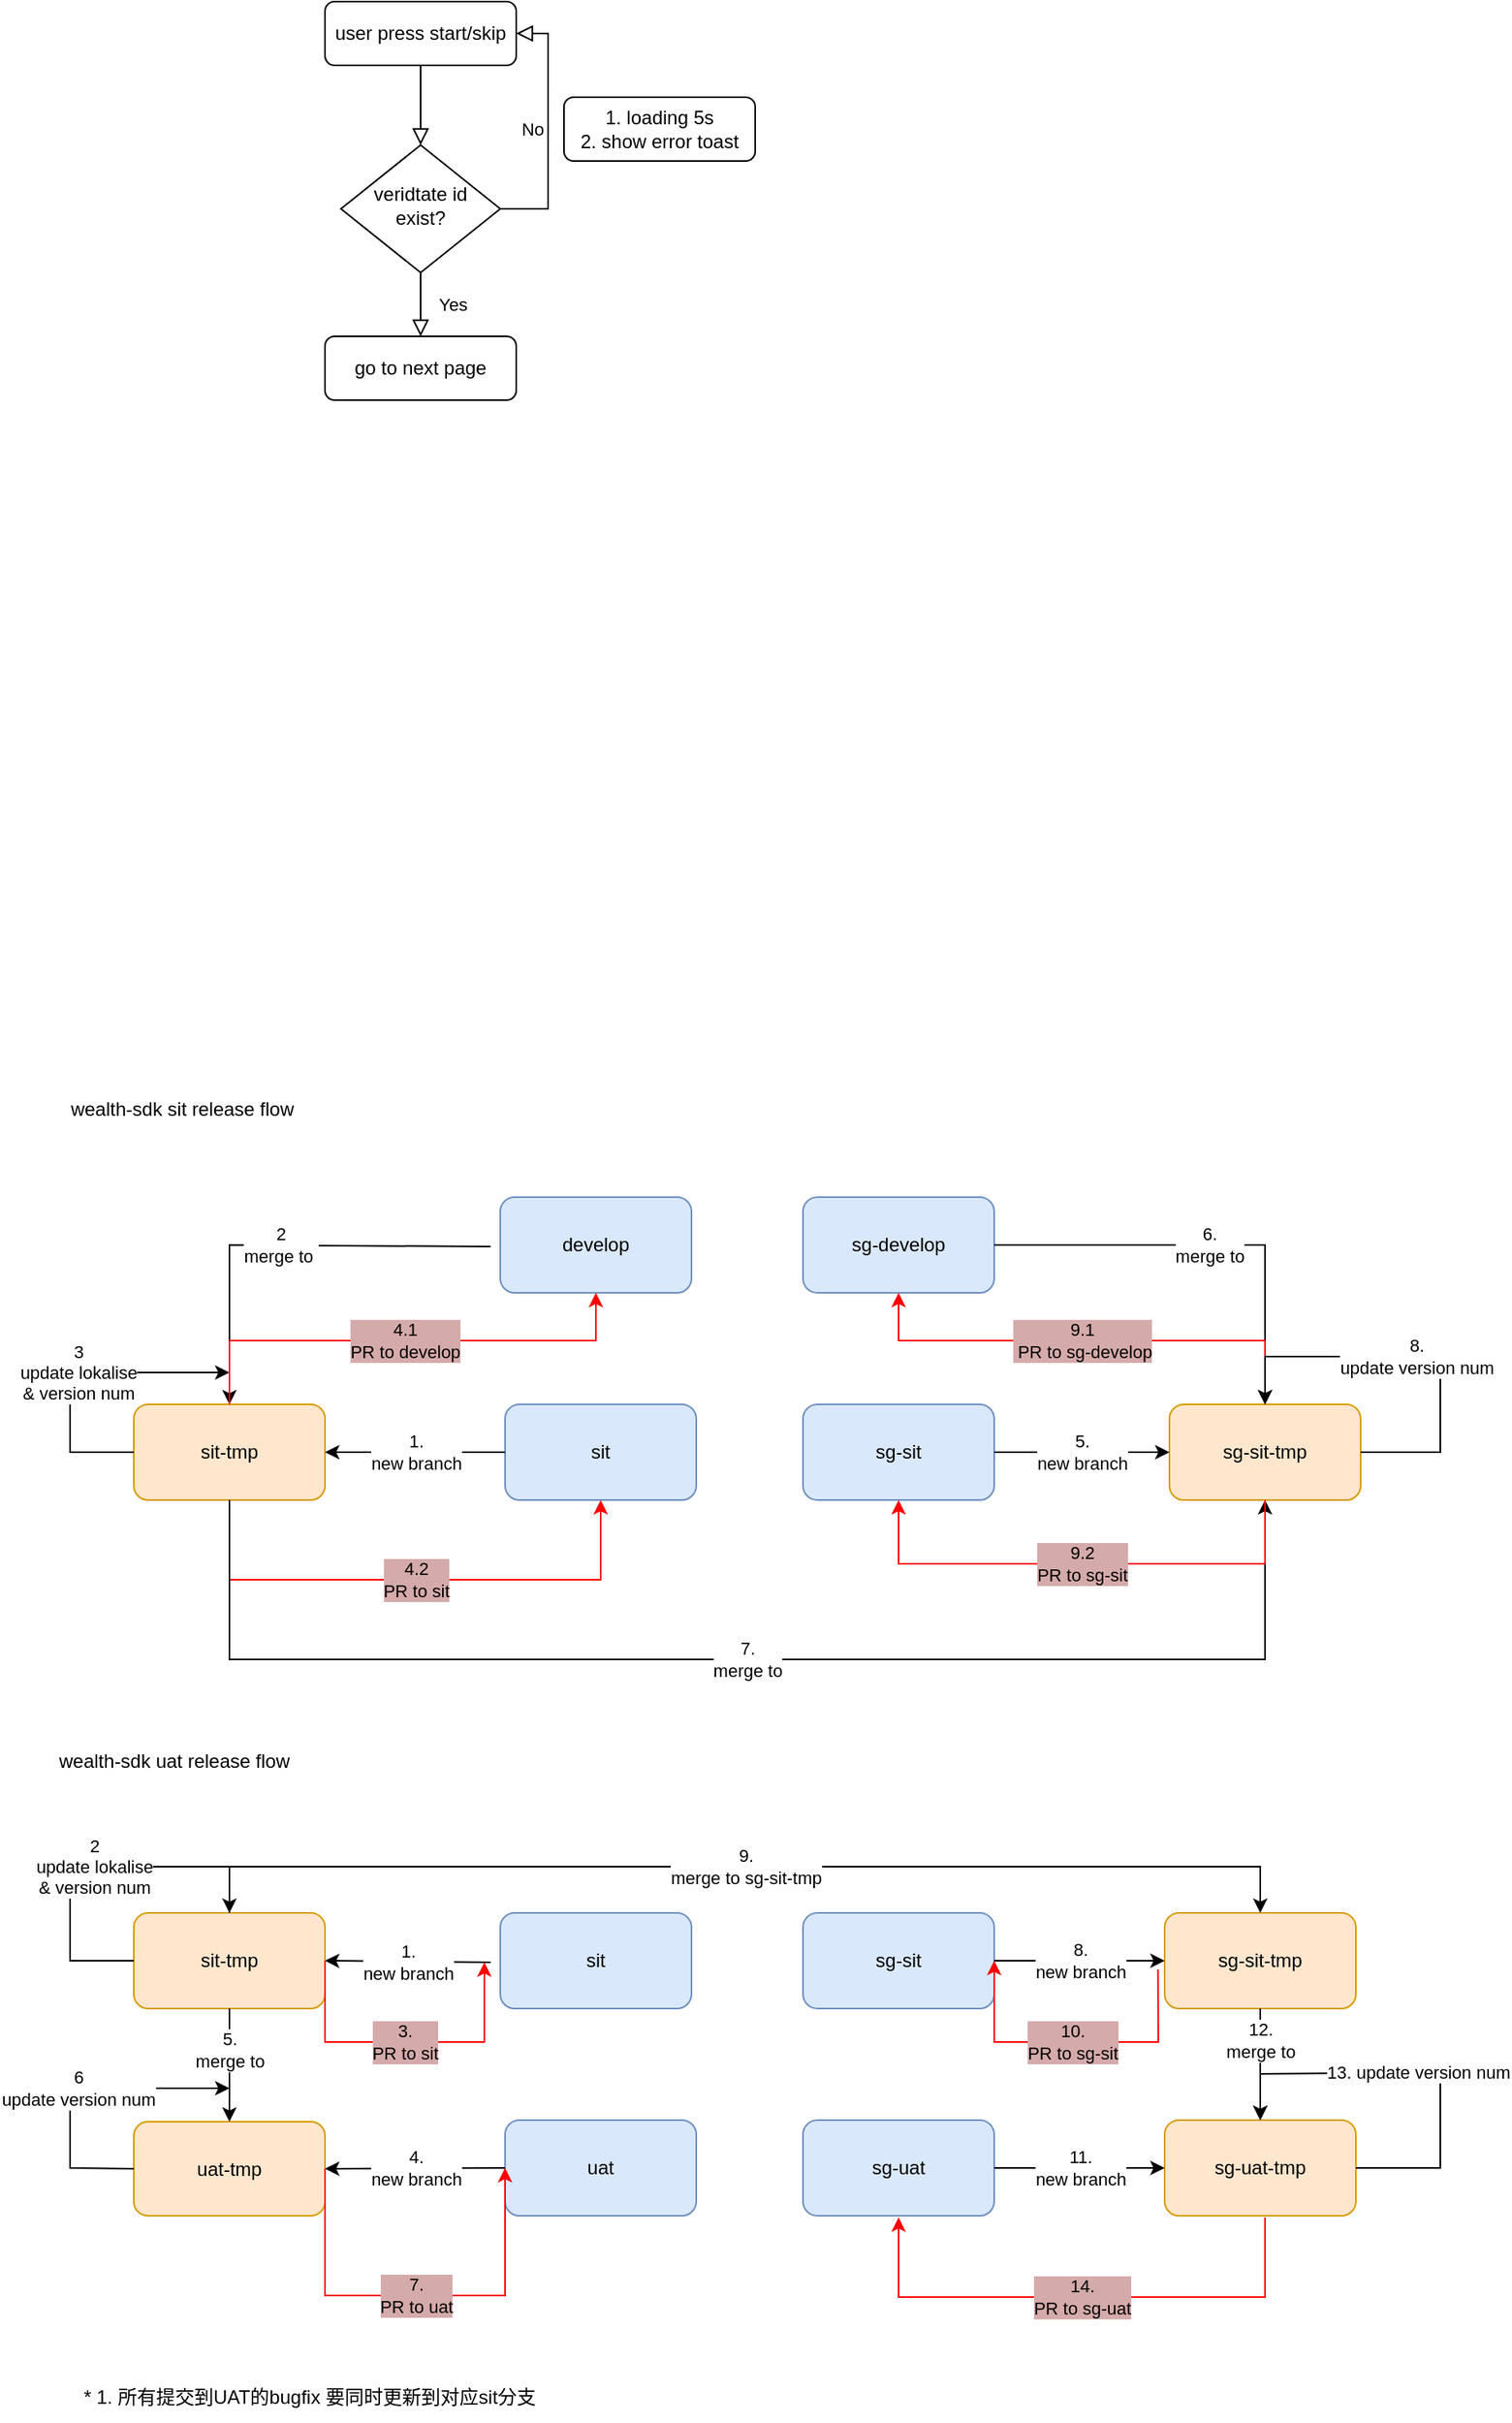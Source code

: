 <mxfile version="21.3.8" type="github">
  <diagram id="C5RBs43oDa-KdzZeNtuy" name="Page-1">
    <mxGraphModel dx="2448" dy="943" grid="1" gridSize="10" guides="1" tooltips="1" connect="1" arrows="1" fold="1" page="1" pageScale="1" pageWidth="827" pageHeight="1169" math="0" shadow="0">
      <root>
        <mxCell id="WIyWlLk6GJQsqaUBKTNV-0" />
        <mxCell id="WIyWlLk6GJQsqaUBKTNV-1" parent="WIyWlLk6GJQsqaUBKTNV-0" />
        <mxCell id="WIyWlLk6GJQsqaUBKTNV-2" value="" style="rounded=0;html=1;jettySize=auto;orthogonalLoop=1;fontSize=11;endArrow=block;endFill=0;endSize=8;strokeWidth=1;shadow=0;labelBackgroundColor=none;edgeStyle=orthogonalEdgeStyle;" parent="WIyWlLk6GJQsqaUBKTNV-1" source="WIyWlLk6GJQsqaUBKTNV-3" target="WIyWlLk6GJQsqaUBKTNV-6" edge="1">
          <mxGeometry relative="1" as="geometry" />
        </mxCell>
        <mxCell id="WIyWlLk6GJQsqaUBKTNV-3" value="user press start/skip" style="rounded=1;whiteSpace=wrap;html=1;fontSize=12;glass=0;strokeWidth=1;shadow=0;" parent="WIyWlLk6GJQsqaUBKTNV-1" vertex="1">
          <mxGeometry x="160" y="80" width="120" height="40" as="geometry" />
        </mxCell>
        <mxCell id="WIyWlLk6GJQsqaUBKTNV-4" value="Yes" style="rounded=0;html=1;jettySize=auto;orthogonalLoop=1;fontSize=11;endArrow=block;endFill=0;endSize=8;strokeWidth=1;shadow=0;labelBackgroundColor=none;edgeStyle=orthogonalEdgeStyle;" parent="WIyWlLk6GJQsqaUBKTNV-1" edge="1">
          <mxGeometry y="20" relative="1" as="geometry">
            <mxPoint as="offset" />
            <mxPoint x="220" y="250" as="sourcePoint" />
            <mxPoint x="220" y="290" as="targetPoint" />
            <Array as="points">
              <mxPoint x="220" y="270" />
              <mxPoint x="220" y="270" />
            </Array>
          </mxGeometry>
        </mxCell>
        <mxCell id="WIyWlLk6GJQsqaUBKTNV-5" value="No" style="edgeStyle=orthogonalEdgeStyle;rounded=0;html=1;jettySize=auto;orthogonalLoop=1;fontSize=11;endArrow=block;endFill=0;endSize=8;strokeWidth=1;shadow=0;labelBackgroundColor=none;entryX=1;entryY=0.5;entryDx=0;entryDy=0;" parent="WIyWlLk6GJQsqaUBKTNV-1" source="WIyWlLk6GJQsqaUBKTNV-6" target="WIyWlLk6GJQsqaUBKTNV-3" edge="1">
          <mxGeometry y="10" relative="1" as="geometry">
            <mxPoint as="offset" />
            <mxPoint x="330" y="90" as="targetPoint" />
            <Array as="points">
              <mxPoint x="300" y="210" />
              <mxPoint x="300" y="100" />
            </Array>
          </mxGeometry>
        </mxCell>
        <mxCell id="WIyWlLk6GJQsqaUBKTNV-6" value="veridtate id exist?" style="rhombus;whiteSpace=wrap;html=1;shadow=0;fontFamily=Helvetica;fontSize=12;align=center;strokeWidth=1;spacing=6;spacingTop=-4;" parent="WIyWlLk6GJQsqaUBKTNV-1" vertex="1">
          <mxGeometry x="170" y="170" width="100" height="80" as="geometry" />
        </mxCell>
        <mxCell id="WIyWlLk6GJQsqaUBKTNV-7" value="1. loading 5s&lt;br&gt;2. show error toast" style="rounded=1;whiteSpace=wrap;html=1;fontSize=12;glass=0;strokeWidth=1;shadow=0;" parent="WIyWlLk6GJQsqaUBKTNV-1" vertex="1">
          <mxGeometry x="310" y="140" width="120" height="40" as="geometry" />
        </mxCell>
        <mxCell id="WIyWlLk6GJQsqaUBKTNV-11" value="go to next page" style="rounded=1;whiteSpace=wrap;html=1;fontSize=12;glass=0;strokeWidth=1;shadow=0;" parent="WIyWlLk6GJQsqaUBKTNV-1" vertex="1">
          <mxGeometry x="160" y="290" width="120" height="40" as="geometry" />
        </mxCell>
        <mxCell id="10_Lg96hf6qFXdTvXQzm-44" value="develop" style="rounded=1;whiteSpace=wrap;html=1;fillColor=#dae8fc;strokeColor=#6c8ebf;" vertex="1" parent="WIyWlLk6GJQsqaUBKTNV-1">
          <mxGeometry x="270" y="830" width="120" height="60" as="geometry" />
        </mxCell>
        <mxCell id="10_Lg96hf6qFXdTvXQzm-46" value="sit" style="rounded=1;whiteSpace=wrap;html=1;fillColor=#dae8fc;strokeColor=#6c8ebf;" vertex="1" parent="WIyWlLk6GJQsqaUBKTNV-1">
          <mxGeometry x="273" y="960" width="120" height="60" as="geometry" />
        </mxCell>
        <mxCell id="10_Lg96hf6qFXdTvXQzm-48" value="sg-develop" style="rounded=1;whiteSpace=wrap;html=1;fillColor=#dae8fc;strokeColor=#6c8ebf;" vertex="1" parent="WIyWlLk6GJQsqaUBKTNV-1">
          <mxGeometry x="460" y="830" width="120" height="60" as="geometry" />
        </mxCell>
        <mxCell id="10_Lg96hf6qFXdTvXQzm-50" value="sg-sit" style="rounded=1;whiteSpace=wrap;html=1;fillColor=#dae8fc;strokeColor=#6c8ebf;" vertex="1" parent="WIyWlLk6GJQsqaUBKTNV-1">
          <mxGeometry x="460" y="960" width="120" height="60" as="geometry" />
        </mxCell>
        <mxCell id="10_Lg96hf6qFXdTvXQzm-54" value="sit-tmp" style="rounded=1;whiteSpace=wrap;html=1;fillColor=#ffe6cc;strokeColor=#d79b00;" vertex="1" parent="WIyWlLk6GJQsqaUBKTNV-1">
          <mxGeometry x="40" y="960" width="120" height="60" as="geometry" />
        </mxCell>
        <mxCell id="10_Lg96hf6qFXdTvXQzm-57" value="sg-sit-tmp" style="rounded=1;whiteSpace=wrap;html=1;fillColor=#ffe6cc;strokeColor=#d79b00;" vertex="1" parent="WIyWlLk6GJQsqaUBKTNV-1">
          <mxGeometry x="690" y="960" width="120" height="60" as="geometry" />
        </mxCell>
        <mxCell id="10_Lg96hf6qFXdTvXQzm-61" value="" style="endArrow=classic;html=1;rounded=0;entryX=1;entryY=0.5;entryDx=0;entryDy=0;exitX=0;exitY=0.5;exitDx=0;exitDy=0;" edge="1" parent="WIyWlLk6GJQsqaUBKTNV-1" source="10_Lg96hf6qFXdTvXQzm-46" target="10_Lg96hf6qFXdTvXQzm-54">
          <mxGeometry relative="1" as="geometry">
            <mxPoint x="360" y="960" as="sourcePoint" />
            <mxPoint x="460" y="960" as="targetPoint" />
          </mxGeometry>
        </mxCell>
        <mxCell id="10_Lg96hf6qFXdTvXQzm-62" value="1. &lt;br&gt;new branch" style="edgeLabel;resizable=0;html=1;align=center;verticalAlign=middle;" connectable="0" vertex="1" parent="10_Lg96hf6qFXdTvXQzm-61">
          <mxGeometry relative="1" as="geometry" />
        </mxCell>
        <mxCell id="10_Lg96hf6qFXdTvXQzm-63" value="" style="endArrow=classic;html=1;rounded=0;entryX=0.5;entryY=0;entryDx=0;entryDy=0;exitX=-0.05;exitY=0.517;exitDx=0;exitDy=0;exitPerimeter=0;" edge="1" parent="WIyWlLk6GJQsqaUBKTNV-1" source="10_Lg96hf6qFXdTvXQzm-44" target="10_Lg96hf6qFXdTvXQzm-54">
          <mxGeometry relative="1" as="geometry">
            <mxPoint x="360" y="960" as="sourcePoint" />
            <mxPoint x="460" y="960" as="targetPoint" />
            <Array as="points">
              <mxPoint x="100" y="860" />
            </Array>
          </mxGeometry>
        </mxCell>
        <mxCell id="10_Lg96hf6qFXdTvXQzm-64" value="2 &lt;br&gt;merge to&amp;nbsp;" style="edgeLabel;resizable=0;html=1;align=center;verticalAlign=middle;" connectable="0" vertex="1" parent="10_Lg96hf6qFXdTvXQzm-63">
          <mxGeometry relative="1" as="geometry" />
        </mxCell>
        <mxCell id="10_Lg96hf6qFXdTvXQzm-65" value="" style="endArrow=classic;html=1;rounded=0;exitX=0;exitY=0.5;exitDx=0;exitDy=0;" edge="1" parent="WIyWlLk6GJQsqaUBKTNV-1" source="10_Lg96hf6qFXdTvXQzm-54">
          <mxGeometry relative="1" as="geometry">
            <mxPoint x="360" y="960" as="sourcePoint" />
            <mxPoint x="100" y="940" as="targetPoint" />
            <Array as="points">
              <mxPoint y="990" />
              <mxPoint y="940" />
            </Array>
          </mxGeometry>
        </mxCell>
        <mxCell id="10_Lg96hf6qFXdTvXQzm-66" value="3 &lt;br&gt;update lokalise&lt;br&gt;&amp;amp; version num" style="edgeLabel;resizable=0;html=1;align=center;verticalAlign=middle;" connectable="0" vertex="1" parent="10_Lg96hf6qFXdTvXQzm-65">
          <mxGeometry relative="1" as="geometry" />
        </mxCell>
        <mxCell id="10_Lg96hf6qFXdTvXQzm-67" value="" style="endArrow=classic;html=1;rounded=0;exitX=0.5;exitY=1;exitDx=0;exitDy=0;entryX=0.5;entryY=1;entryDx=0;entryDy=0;strokeColor=#FF0000;" edge="1" parent="WIyWlLk6GJQsqaUBKTNV-1" source="10_Lg96hf6qFXdTvXQzm-54" target="10_Lg96hf6qFXdTvXQzm-46">
          <mxGeometry relative="1" as="geometry">
            <mxPoint x="360" y="960" as="sourcePoint" />
            <mxPoint x="460" y="960" as="targetPoint" />
            <Array as="points">
              <mxPoint x="100" y="1070" />
              <mxPoint x="200" y="1070" />
              <mxPoint x="333" y="1070" />
            </Array>
          </mxGeometry>
        </mxCell>
        <mxCell id="10_Lg96hf6qFXdTvXQzm-68" value="4.2 &lt;br&gt;PR to sit" style="edgeLabel;resizable=0;html=1;align=center;verticalAlign=middle;labelBackgroundColor=#d5aaaa;" connectable="0" vertex="1" parent="10_Lg96hf6qFXdTvXQzm-67">
          <mxGeometry relative="1" as="geometry" />
        </mxCell>
        <mxCell id="10_Lg96hf6qFXdTvXQzm-69" value="" style="endArrow=classic;html=1;rounded=0;entryX=0.5;entryY=1;entryDx=0;entryDy=0;exitX=0.5;exitY=0;exitDx=0;exitDy=0;strokeColor=#FF0000;" edge="1" parent="WIyWlLk6GJQsqaUBKTNV-1" source="10_Lg96hf6qFXdTvXQzm-54" target="10_Lg96hf6qFXdTvXQzm-44">
          <mxGeometry relative="1" as="geometry">
            <mxPoint x="360" y="960" as="sourcePoint" />
            <mxPoint x="460" y="960" as="targetPoint" />
            <Array as="points">
              <mxPoint x="100" y="920" />
              <mxPoint x="330" y="920" />
            </Array>
          </mxGeometry>
        </mxCell>
        <mxCell id="10_Lg96hf6qFXdTvXQzm-70" value="4.1 &lt;br&gt;PR to develop" style="edgeLabel;resizable=0;html=1;align=center;verticalAlign=middle;labelBackgroundColor=#d5aaaa;" connectable="0" vertex="1" parent="10_Lg96hf6qFXdTvXQzm-69">
          <mxGeometry relative="1" as="geometry" />
        </mxCell>
        <mxCell id="10_Lg96hf6qFXdTvXQzm-71" value="" style="endArrow=classic;html=1;rounded=0;exitX=0.5;exitY=1;exitDx=0;exitDy=0;entryX=0.5;entryY=1;entryDx=0;entryDy=0;" edge="1" parent="WIyWlLk6GJQsqaUBKTNV-1" source="10_Lg96hf6qFXdTvXQzm-54" target="10_Lg96hf6qFXdTvXQzm-57">
          <mxGeometry relative="1" as="geometry">
            <mxPoint x="360" y="960" as="sourcePoint" />
            <mxPoint x="460" y="960" as="targetPoint" />
            <Array as="points">
              <mxPoint x="100" y="1120" />
              <mxPoint x="420" y="1120" />
              <mxPoint x="750" y="1120" />
            </Array>
          </mxGeometry>
        </mxCell>
        <mxCell id="10_Lg96hf6qFXdTvXQzm-72" value="7. &lt;br&gt;merge to" style="edgeLabel;resizable=0;html=1;align=center;verticalAlign=middle;" connectable="0" vertex="1" parent="10_Lg96hf6qFXdTvXQzm-71">
          <mxGeometry relative="1" as="geometry" />
        </mxCell>
        <mxCell id="10_Lg96hf6qFXdTvXQzm-73" value="" style="endArrow=classic;html=1;rounded=0;entryX=0;entryY=0.5;entryDx=0;entryDy=0;exitX=1;exitY=0.5;exitDx=0;exitDy=0;" edge="1" parent="WIyWlLk6GJQsqaUBKTNV-1" source="10_Lg96hf6qFXdTvXQzm-50" target="10_Lg96hf6qFXdTvXQzm-57">
          <mxGeometry relative="1" as="geometry">
            <mxPoint x="360" y="960" as="sourcePoint" />
            <mxPoint x="460" y="960" as="targetPoint" />
          </mxGeometry>
        </mxCell>
        <mxCell id="10_Lg96hf6qFXdTvXQzm-74" value="5. &lt;br&gt;new branch" style="edgeLabel;resizable=0;html=1;align=center;verticalAlign=middle;" connectable="0" vertex="1" parent="10_Lg96hf6qFXdTvXQzm-73">
          <mxGeometry relative="1" as="geometry" />
        </mxCell>
        <mxCell id="10_Lg96hf6qFXdTvXQzm-75" value="" style="endArrow=classic;html=1;rounded=0;exitX=1;exitY=0.5;exitDx=0;exitDy=0;" edge="1" parent="WIyWlLk6GJQsqaUBKTNV-1" source="10_Lg96hf6qFXdTvXQzm-48">
          <mxGeometry relative="1" as="geometry">
            <mxPoint x="360" y="960" as="sourcePoint" />
            <mxPoint x="750" y="960" as="targetPoint" />
            <Array as="points">
              <mxPoint x="750" y="860" />
            </Array>
          </mxGeometry>
        </mxCell>
        <mxCell id="10_Lg96hf6qFXdTvXQzm-76" value="6. &lt;br&gt;merge to" style="edgeLabel;resizable=0;html=1;align=center;verticalAlign=middle;" connectable="0" vertex="1" parent="10_Lg96hf6qFXdTvXQzm-75">
          <mxGeometry relative="1" as="geometry" />
        </mxCell>
        <mxCell id="10_Lg96hf6qFXdTvXQzm-77" value="" style="endArrow=classic;html=1;rounded=0;entryX=0.5;entryY=1;entryDx=0;entryDy=0;strokeColor=#FF0000;" edge="1" parent="WIyWlLk6GJQsqaUBKTNV-1" target="10_Lg96hf6qFXdTvXQzm-48">
          <mxGeometry relative="1" as="geometry">
            <mxPoint x="750" y="950" as="sourcePoint" />
            <mxPoint x="460" y="970" as="targetPoint" />
            <Array as="points">
              <mxPoint x="750" y="920" />
              <mxPoint x="520" y="920" />
            </Array>
          </mxGeometry>
        </mxCell>
        <mxCell id="10_Lg96hf6qFXdTvXQzm-78" value="9.1&lt;br&gt;&amp;nbsp;PR to sg-develop" style="edgeLabel;resizable=0;html=1;align=center;verticalAlign=middle;labelBackgroundColor=#d5aaaa;" connectable="0" vertex="1" parent="10_Lg96hf6qFXdTvXQzm-77">
          <mxGeometry relative="1" as="geometry" />
        </mxCell>
        <mxCell id="10_Lg96hf6qFXdTvXQzm-79" value="" style="endArrow=classic;html=1;rounded=0;strokeColor=#FF0000;exitX=0.5;exitY=1;exitDx=0;exitDy=0;entryX=0.5;entryY=1;entryDx=0;entryDy=0;" edge="1" parent="WIyWlLk6GJQsqaUBKTNV-1" source="10_Lg96hf6qFXdTvXQzm-57" target="10_Lg96hf6qFXdTvXQzm-50">
          <mxGeometry relative="1" as="geometry">
            <mxPoint x="520" y="1090" as="sourcePoint" />
            <mxPoint x="700" y="1090" as="targetPoint" />
            <Array as="points">
              <mxPoint x="750" y="1060" />
              <mxPoint x="650" y="1060" />
              <mxPoint x="520" y="1060" />
            </Array>
          </mxGeometry>
        </mxCell>
        <mxCell id="10_Lg96hf6qFXdTvXQzm-80" value="9.2 &lt;br&gt;PR to sg-sit" style="edgeLabel;resizable=0;html=1;align=center;verticalAlign=middle;labelBackgroundColor=#d5aaaa;" connectable="0" vertex="1" parent="10_Lg96hf6qFXdTvXQzm-79">
          <mxGeometry relative="1" as="geometry" />
        </mxCell>
        <mxCell id="10_Lg96hf6qFXdTvXQzm-81" value="" style="endArrow=classic;html=1;rounded=0;entryX=0.5;entryY=0;entryDx=0;entryDy=0;exitX=1;exitY=0.5;exitDx=0;exitDy=0;" edge="1" parent="WIyWlLk6GJQsqaUBKTNV-1" source="10_Lg96hf6qFXdTvXQzm-57" target="10_Lg96hf6qFXdTvXQzm-57">
          <mxGeometry relative="1" as="geometry">
            <mxPoint x="360" y="1020" as="sourcePoint" />
            <mxPoint x="460" y="1020" as="targetPoint" />
            <Array as="points">
              <mxPoint x="860" y="990" />
              <mxPoint x="860" y="930" />
              <mxPoint x="750" y="930" />
            </Array>
          </mxGeometry>
        </mxCell>
        <mxCell id="10_Lg96hf6qFXdTvXQzm-82" value="8. &lt;br&gt;update version num" style="edgeLabel;resizable=0;html=1;align=center;verticalAlign=middle;" connectable="0" vertex="1" parent="10_Lg96hf6qFXdTvXQzm-81">
          <mxGeometry relative="1" as="geometry" />
        </mxCell>
        <mxCell id="10_Lg96hf6qFXdTvXQzm-83" value="wealth-sdk sit release flow" style="text;html=1;align=center;verticalAlign=middle;resizable=0;points=[];autosize=1;strokeColor=none;fillColor=none;" vertex="1" parent="WIyWlLk6GJQsqaUBKTNV-1">
          <mxGeometry x="-10" y="760" width="160" height="30" as="geometry" />
        </mxCell>
        <mxCell id="10_Lg96hf6qFXdTvXQzm-107" value="sit" style="rounded=1;whiteSpace=wrap;html=1;fillColor=#dae8fc;strokeColor=#6c8ebf;" vertex="1" parent="WIyWlLk6GJQsqaUBKTNV-1">
          <mxGeometry x="270" y="1279" width="120" height="60" as="geometry" />
        </mxCell>
        <mxCell id="10_Lg96hf6qFXdTvXQzm-108" value="uat" style="rounded=1;whiteSpace=wrap;html=1;fillColor=#dae8fc;strokeColor=#6c8ebf;" vertex="1" parent="WIyWlLk6GJQsqaUBKTNV-1">
          <mxGeometry x="273" y="1409" width="120" height="60" as="geometry" />
        </mxCell>
        <mxCell id="10_Lg96hf6qFXdTvXQzm-109" value="sg-sit" style="rounded=1;whiteSpace=wrap;html=1;fillColor=#dae8fc;strokeColor=#6c8ebf;" vertex="1" parent="WIyWlLk6GJQsqaUBKTNV-1">
          <mxGeometry x="460" y="1279" width="120" height="60" as="geometry" />
        </mxCell>
        <mxCell id="10_Lg96hf6qFXdTvXQzm-110" value="sg-uat" style="rounded=1;whiteSpace=wrap;html=1;fillColor=#dae8fc;strokeColor=#6c8ebf;" vertex="1" parent="WIyWlLk6GJQsqaUBKTNV-1">
          <mxGeometry x="460" y="1409" width="120" height="60" as="geometry" />
        </mxCell>
        <mxCell id="10_Lg96hf6qFXdTvXQzm-111" value="uat-tmp" style="rounded=1;whiteSpace=wrap;html=1;fillColor=#ffe6cc;strokeColor=#d79b00;" vertex="1" parent="WIyWlLk6GJQsqaUBKTNV-1">
          <mxGeometry x="40" y="1410" width="120" height="59" as="geometry" />
        </mxCell>
        <mxCell id="10_Lg96hf6qFXdTvXQzm-112" value="sg-uat-tmp" style="rounded=1;whiteSpace=wrap;html=1;fillColor=#ffe6cc;strokeColor=#d79b00;" vertex="1" parent="WIyWlLk6GJQsqaUBKTNV-1">
          <mxGeometry x="687" y="1409" width="120" height="60" as="geometry" />
        </mxCell>
        <mxCell id="10_Lg96hf6qFXdTvXQzm-113" value="" style="endArrow=classic;html=1;rounded=0;entryX=1;entryY=0.5;entryDx=0;entryDy=0;exitX=0;exitY=0.5;exitDx=0;exitDy=0;" edge="1" parent="WIyWlLk6GJQsqaUBKTNV-1" source="10_Lg96hf6qFXdTvXQzm-108" target="10_Lg96hf6qFXdTvXQzm-111">
          <mxGeometry relative="1" as="geometry">
            <mxPoint x="360" y="1409" as="sourcePoint" />
            <mxPoint x="460" y="1409" as="targetPoint" />
          </mxGeometry>
        </mxCell>
        <mxCell id="10_Lg96hf6qFXdTvXQzm-114" value="4. &lt;br&gt;new branch" style="edgeLabel;resizable=0;html=1;align=center;verticalAlign=middle;" connectable="0" vertex="1" parent="10_Lg96hf6qFXdTvXQzm-113">
          <mxGeometry relative="1" as="geometry" />
        </mxCell>
        <mxCell id="10_Lg96hf6qFXdTvXQzm-115" value="" style="endArrow=classic;html=1;rounded=0;entryX=1;entryY=0.5;entryDx=0;entryDy=0;exitX=-0.05;exitY=0.517;exitDx=0;exitDy=0;exitPerimeter=0;" edge="1" parent="WIyWlLk6GJQsqaUBKTNV-1" source="10_Lg96hf6qFXdTvXQzm-107" target="10_Lg96hf6qFXdTvXQzm-137">
          <mxGeometry relative="1" as="geometry">
            <mxPoint x="360" y="1409" as="sourcePoint" />
            <mxPoint x="460" y="1409" as="targetPoint" />
            <Array as="points" />
          </mxGeometry>
        </mxCell>
        <mxCell id="10_Lg96hf6qFXdTvXQzm-116" value="1.&lt;br&gt;new branch" style="edgeLabel;resizable=0;html=1;align=center;verticalAlign=middle;" connectable="0" vertex="1" parent="10_Lg96hf6qFXdTvXQzm-115">
          <mxGeometry relative="1" as="geometry" />
        </mxCell>
        <mxCell id="10_Lg96hf6qFXdTvXQzm-117" value="" style="endArrow=classic;html=1;rounded=0;exitX=0;exitY=0.5;exitDx=0;exitDy=0;" edge="1" parent="WIyWlLk6GJQsqaUBKTNV-1" source="10_Lg96hf6qFXdTvXQzm-111">
          <mxGeometry relative="1" as="geometry">
            <mxPoint x="360" y="1409" as="sourcePoint" />
            <mxPoint x="100" y="1389" as="targetPoint" />
            <Array as="points">
              <mxPoint y="1439" />
              <mxPoint y="1389" />
            </Array>
          </mxGeometry>
        </mxCell>
        <mxCell id="10_Lg96hf6qFXdTvXQzm-118" value="6&lt;br&gt;update version num" style="edgeLabel;resizable=0;html=1;align=center;verticalAlign=middle;" connectable="0" vertex="1" parent="10_Lg96hf6qFXdTvXQzm-117">
          <mxGeometry relative="1" as="geometry" />
        </mxCell>
        <mxCell id="10_Lg96hf6qFXdTvXQzm-119" value="" style="endArrow=classic;html=1;rounded=0;exitX=1;exitY=0.5;exitDx=0;exitDy=0;entryX=0;entryY=0.5;entryDx=0;entryDy=0;strokeColor=#FF0000;" edge="1" parent="WIyWlLk6GJQsqaUBKTNV-1" source="10_Lg96hf6qFXdTvXQzm-111" target="10_Lg96hf6qFXdTvXQzm-108">
          <mxGeometry relative="1" as="geometry">
            <mxPoint x="360" y="1409" as="sourcePoint" />
            <mxPoint x="460" y="1409" as="targetPoint" />
            <Array as="points">
              <mxPoint x="160" y="1519" />
              <mxPoint x="200" y="1519" />
              <mxPoint x="220" y="1519" />
              <mxPoint x="240" y="1519" />
              <mxPoint x="273" y="1519" />
            </Array>
          </mxGeometry>
        </mxCell>
        <mxCell id="10_Lg96hf6qFXdTvXQzm-120" value="7.&lt;br&gt;PR to uat" style="edgeLabel;resizable=0;html=1;align=center;verticalAlign=middle;labelBackgroundColor=#d5aaaa;" connectable="0" vertex="1" parent="10_Lg96hf6qFXdTvXQzm-119">
          <mxGeometry relative="1" as="geometry" />
        </mxCell>
        <mxCell id="10_Lg96hf6qFXdTvXQzm-125" value="" style="endArrow=classic;html=1;rounded=0;entryX=0;entryY=0.5;entryDx=0;entryDy=0;exitX=1;exitY=0.5;exitDx=0;exitDy=0;" edge="1" parent="WIyWlLk6GJQsqaUBKTNV-1" source="10_Lg96hf6qFXdTvXQzm-110" target="10_Lg96hf6qFXdTvXQzm-112">
          <mxGeometry relative="1" as="geometry">
            <mxPoint x="360" y="1409" as="sourcePoint" />
            <mxPoint x="460" y="1409" as="targetPoint" />
          </mxGeometry>
        </mxCell>
        <mxCell id="10_Lg96hf6qFXdTvXQzm-126" value="11. &lt;br&gt;new branch" style="edgeLabel;resizable=0;html=1;align=center;verticalAlign=middle;" connectable="0" vertex="1" parent="10_Lg96hf6qFXdTvXQzm-125">
          <mxGeometry relative="1" as="geometry" />
        </mxCell>
        <mxCell id="10_Lg96hf6qFXdTvXQzm-131" value="" style="endArrow=classic;html=1;rounded=0;strokeColor=#FF0000;" edge="1" parent="WIyWlLk6GJQsqaUBKTNV-1">
          <mxGeometry relative="1" as="geometry">
            <mxPoint x="750" y="1470" as="sourcePoint" />
            <mxPoint x="520" y="1470" as="targetPoint" />
            <Array as="points">
              <mxPoint x="750" y="1520" />
              <mxPoint x="570" y="1520" />
              <mxPoint x="520" y="1520" />
            </Array>
          </mxGeometry>
        </mxCell>
        <mxCell id="10_Lg96hf6qFXdTvXQzm-132" value="14.&lt;br&gt;PR to sg-uat" style="edgeLabel;resizable=0;html=1;align=center;verticalAlign=middle;labelBackgroundColor=#d5aaaa;" connectable="0" vertex="1" parent="10_Lg96hf6qFXdTvXQzm-131">
          <mxGeometry relative="1" as="geometry" />
        </mxCell>
        <mxCell id="10_Lg96hf6qFXdTvXQzm-133" value="" style="endArrow=classic;html=1;rounded=0;entryX=0.5;entryY=0;entryDx=0;entryDy=0;exitX=1;exitY=0.5;exitDx=0;exitDy=0;" edge="1" parent="WIyWlLk6GJQsqaUBKTNV-1" source="10_Lg96hf6qFXdTvXQzm-112" target="10_Lg96hf6qFXdTvXQzm-112">
          <mxGeometry relative="1" as="geometry">
            <mxPoint x="360" y="1469" as="sourcePoint" />
            <mxPoint x="460" y="1469" as="targetPoint" />
            <Array as="points">
              <mxPoint x="860" y="1439" />
              <mxPoint x="860" y="1379" />
              <mxPoint x="747" y="1380" />
            </Array>
          </mxGeometry>
        </mxCell>
        <mxCell id="10_Lg96hf6qFXdTvXQzm-134" value="13. update version num" style="edgeLabel;resizable=0;html=1;align=center;verticalAlign=middle;" connectable="0" vertex="1" parent="10_Lg96hf6qFXdTvXQzm-133">
          <mxGeometry relative="1" as="geometry" />
        </mxCell>
        <mxCell id="10_Lg96hf6qFXdTvXQzm-135" value="wealth-sdk uat release flow" style="text;html=1;align=center;verticalAlign=middle;resizable=0;points=[];autosize=1;strokeColor=none;fillColor=none;" vertex="1" parent="WIyWlLk6GJQsqaUBKTNV-1">
          <mxGeometry x="-20" y="1169" width="170" height="30" as="geometry" />
        </mxCell>
        <mxCell id="10_Lg96hf6qFXdTvXQzm-137" value="sit-tmp" style="rounded=1;whiteSpace=wrap;html=1;fillColor=#ffe6cc;strokeColor=#d79b00;" vertex="1" parent="WIyWlLk6GJQsqaUBKTNV-1">
          <mxGeometry x="40" y="1279" width="120" height="60" as="geometry" />
        </mxCell>
        <mxCell id="10_Lg96hf6qFXdTvXQzm-139" value="" style="endArrow=classic;html=1;rounded=0;exitX=0;exitY=0.5;exitDx=0;exitDy=0;entryX=0.5;entryY=0;entryDx=0;entryDy=0;" edge="1" parent="WIyWlLk6GJQsqaUBKTNV-1" source="10_Lg96hf6qFXdTvXQzm-137" target="10_Lg96hf6qFXdTvXQzm-137">
          <mxGeometry relative="1" as="geometry">
            <mxPoint x="310" y="1390" as="sourcePoint" />
            <mxPoint x="410" y="1390" as="targetPoint" />
            <Array as="points">
              <mxPoint y="1309" />
              <mxPoint y="1250" />
              <mxPoint x="100" y="1250" />
            </Array>
          </mxGeometry>
        </mxCell>
        <mxCell id="10_Lg96hf6qFXdTvXQzm-140" value="2&lt;br&gt;update lokalise&lt;br&gt;&amp;amp; version num" style="edgeLabel;resizable=0;html=1;align=center;verticalAlign=middle;" connectable="0" vertex="1" parent="10_Lg96hf6qFXdTvXQzm-139">
          <mxGeometry relative="1" as="geometry" />
        </mxCell>
        <mxCell id="10_Lg96hf6qFXdTvXQzm-142" value="" style="endArrow=classic;html=1;rounded=0;exitX=0.5;exitY=1;exitDx=0;exitDy=0;" edge="1" parent="WIyWlLk6GJQsqaUBKTNV-1" source="10_Lg96hf6qFXdTvXQzm-137" target="10_Lg96hf6qFXdTvXQzm-111">
          <mxGeometry relative="1" as="geometry">
            <mxPoint x="340" y="1340" as="sourcePoint" />
            <mxPoint x="440" y="1340" as="targetPoint" />
          </mxGeometry>
        </mxCell>
        <mxCell id="10_Lg96hf6qFXdTvXQzm-143" value="5. &lt;br&gt;merge to" style="edgeLabel;resizable=0;html=1;align=center;verticalAlign=middle;" connectable="0" vertex="1" parent="10_Lg96hf6qFXdTvXQzm-142">
          <mxGeometry relative="1" as="geometry">
            <mxPoint y="-10" as="offset" />
          </mxGeometry>
        </mxCell>
        <mxCell id="10_Lg96hf6qFXdTvXQzm-146" value="" style="endArrow=classic;html=1;rounded=0;exitX=1;exitY=0.5;exitDx=0;exitDy=0;strokeColor=#FF0000;" edge="1" parent="WIyWlLk6GJQsqaUBKTNV-1" source="10_Lg96hf6qFXdTvXQzm-137">
          <mxGeometry relative="1" as="geometry">
            <mxPoint x="340" y="1370" as="sourcePoint" />
            <mxPoint x="260" y="1310" as="targetPoint" />
            <Array as="points">
              <mxPoint x="160" y="1360" />
              <mxPoint x="260" y="1360" />
            </Array>
          </mxGeometry>
        </mxCell>
        <mxCell id="10_Lg96hf6qFXdTvXQzm-147" value="3.&lt;br&gt;PR to sit" style="edgeLabel;resizable=0;html=1;align=center;verticalAlign=middle;labelBackgroundColor=#D5AAAA;" connectable="0" vertex="1" parent="10_Lg96hf6qFXdTvXQzm-146">
          <mxGeometry relative="1" as="geometry" />
        </mxCell>
        <mxCell id="10_Lg96hf6qFXdTvXQzm-148" value="sg-sit-tmp" style="rounded=1;whiteSpace=wrap;html=1;fillColor=#ffe6cc;strokeColor=#d79b00;" vertex="1" parent="WIyWlLk6GJQsqaUBKTNV-1">
          <mxGeometry x="687" y="1279" width="120" height="60" as="geometry" />
        </mxCell>
        <mxCell id="10_Lg96hf6qFXdTvXQzm-151" value="" style="endArrow=classic;html=1;rounded=0;exitX=1;exitY=0.5;exitDx=0;exitDy=0;entryX=0;entryY=0.5;entryDx=0;entryDy=0;" edge="1" parent="WIyWlLk6GJQsqaUBKTNV-1" source="10_Lg96hf6qFXdTvXQzm-109" target="10_Lg96hf6qFXdTvXQzm-148">
          <mxGeometry relative="1" as="geometry">
            <mxPoint x="550" y="1330" as="sourcePoint" />
            <mxPoint x="650" y="1330" as="targetPoint" />
          </mxGeometry>
        </mxCell>
        <mxCell id="10_Lg96hf6qFXdTvXQzm-152" value="8.&lt;br&gt;new branch" style="edgeLabel;resizable=0;html=1;align=center;verticalAlign=middle;" connectable="0" vertex="1" parent="10_Lg96hf6qFXdTvXQzm-151">
          <mxGeometry relative="1" as="geometry" />
        </mxCell>
        <mxCell id="10_Lg96hf6qFXdTvXQzm-153" value="" style="endArrow=classic;html=1;rounded=0;exitX=0.5;exitY=0;exitDx=0;exitDy=0;entryX=0.5;entryY=0;entryDx=0;entryDy=0;" edge="1" parent="WIyWlLk6GJQsqaUBKTNV-1" source="10_Lg96hf6qFXdTvXQzm-137" target="10_Lg96hf6qFXdTvXQzm-148">
          <mxGeometry relative="1" as="geometry">
            <mxPoint x="550" y="1330" as="sourcePoint" />
            <mxPoint x="650" y="1330" as="targetPoint" />
            <Array as="points">
              <mxPoint x="100" y="1250" />
              <mxPoint x="420" y="1250" />
              <mxPoint x="747" y="1250" />
            </Array>
          </mxGeometry>
        </mxCell>
        <mxCell id="10_Lg96hf6qFXdTvXQzm-154" value="9.&lt;br&gt;merge to sg-sit-tmp" style="edgeLabel;resizable=0;html=1;align=center;verticalAlign=middle;" connectable="0" vertex="1" parent="10_Lg96hf6qFXdTvXQzm-153">
          <mxGeometry relative="1" as="geometry" />
        </mxCell>
        <mxCell id="10_Lg96hf6qFXdTvXQzm-156" value="" style="endArrow=classic;html=1;rounded=0;exitX=-0.035;exitY=0.592;exitDx=0;exitDy=0;strokeColor=#FF0000;entryX=1;entryY=0.5;entryDx=0;entryDy=0;exitPerimeter=0;" edge="1" parent="WIyWlLk6GJQsqaUBKTNV-1" source="10_Lg96hf6qFXdTvXQzm-148" target="10_Lg96hf6qFXdTvXQzm-109">
          <mxGeometry relative="1" as="geometry">
            <mxPoint x="170" y="1319" as="sourcePoint" />
            <mxPoint x="270" y="1320" as="targetPoint" />
            <Array as="points">
              <mxPoint x="683" y="1360" />
              <mxPoint x="580" y="1360" />
            </Array>
          </mxGeometry>
        </mxCell>
        <mxCell id="10_Lg96hf6qFXdTvXQzm-157" value="10.&lt;br&gt;PR to sg-sit" style="edgeLabel;resizable=0;html=1;align=center;verticalAlign=middle;labelBackgroundColor=#D5AAAA;" connectable="0" vertex="1" parent="10_Lg96hf6qFXdTvXQzm-156">
          <mxGeometry relative="1" as="geometry" />
        </mxCell>
        <mxCell id="10_Lg96hf6qFXdTvXQzm-158" value="" style="endArrow=classic;html=1;rounded=0;exitX=0.5;exitY=1;exitDx=0;exitDy=0;entryX=0.5;entryY=0;entryDx=0;entryDy=0;" edge="1" parent="WIyWlLk6GJQsqaUBKTNV-1" source="10_Lg96hf6qFXdTvXQzm-148" target="10_Lg96hf6qFXdTvXQzm-112">
          <mxGeometry relative="1" as="geometry">
            <mxPoint x="550" y="1330" as="sourcePoint" />
            <mxPoint x="750" y="1400" as="targetPoint" />
          </mxGeometry>
        </mxCell>
        <mxCell id="10_Lg96hf6qFXdTvXQzm-159" value="12.&lt;br&gt;merge to" style="edgeLabel;resizable=0;html=1;align=center;verticalAlign=middle;" connectable="0" vertex="1" parent="10_Lg96hf6qFXdTvXQzm-158">
          <mxGeometry relative="1" as="geometry">
            <mxPoint y="-15" as="offset" />
          </mxGeometry>
        </mxCell>
        <mxCell id="10_Lg96hf6qFXdTvXQzm-160" value="* 1. 所有提交到UAT的bugfix 要同时更新到对应sit分支" style="text;html=1;align=center;verticalAlign=middle;resizable=0;points=[];autosize=1;strokeColor=none;fillColor=none;" vertex="1" parent="WIyWlLk6GJQsqaUBKTNV-1">
          <mxGeometry x="-5" y="1568" width="310" height="30" as="geometry" />
        </mxCell>
      </root>
    </mxGraphModel>
  </diagram>
</mxfile>

